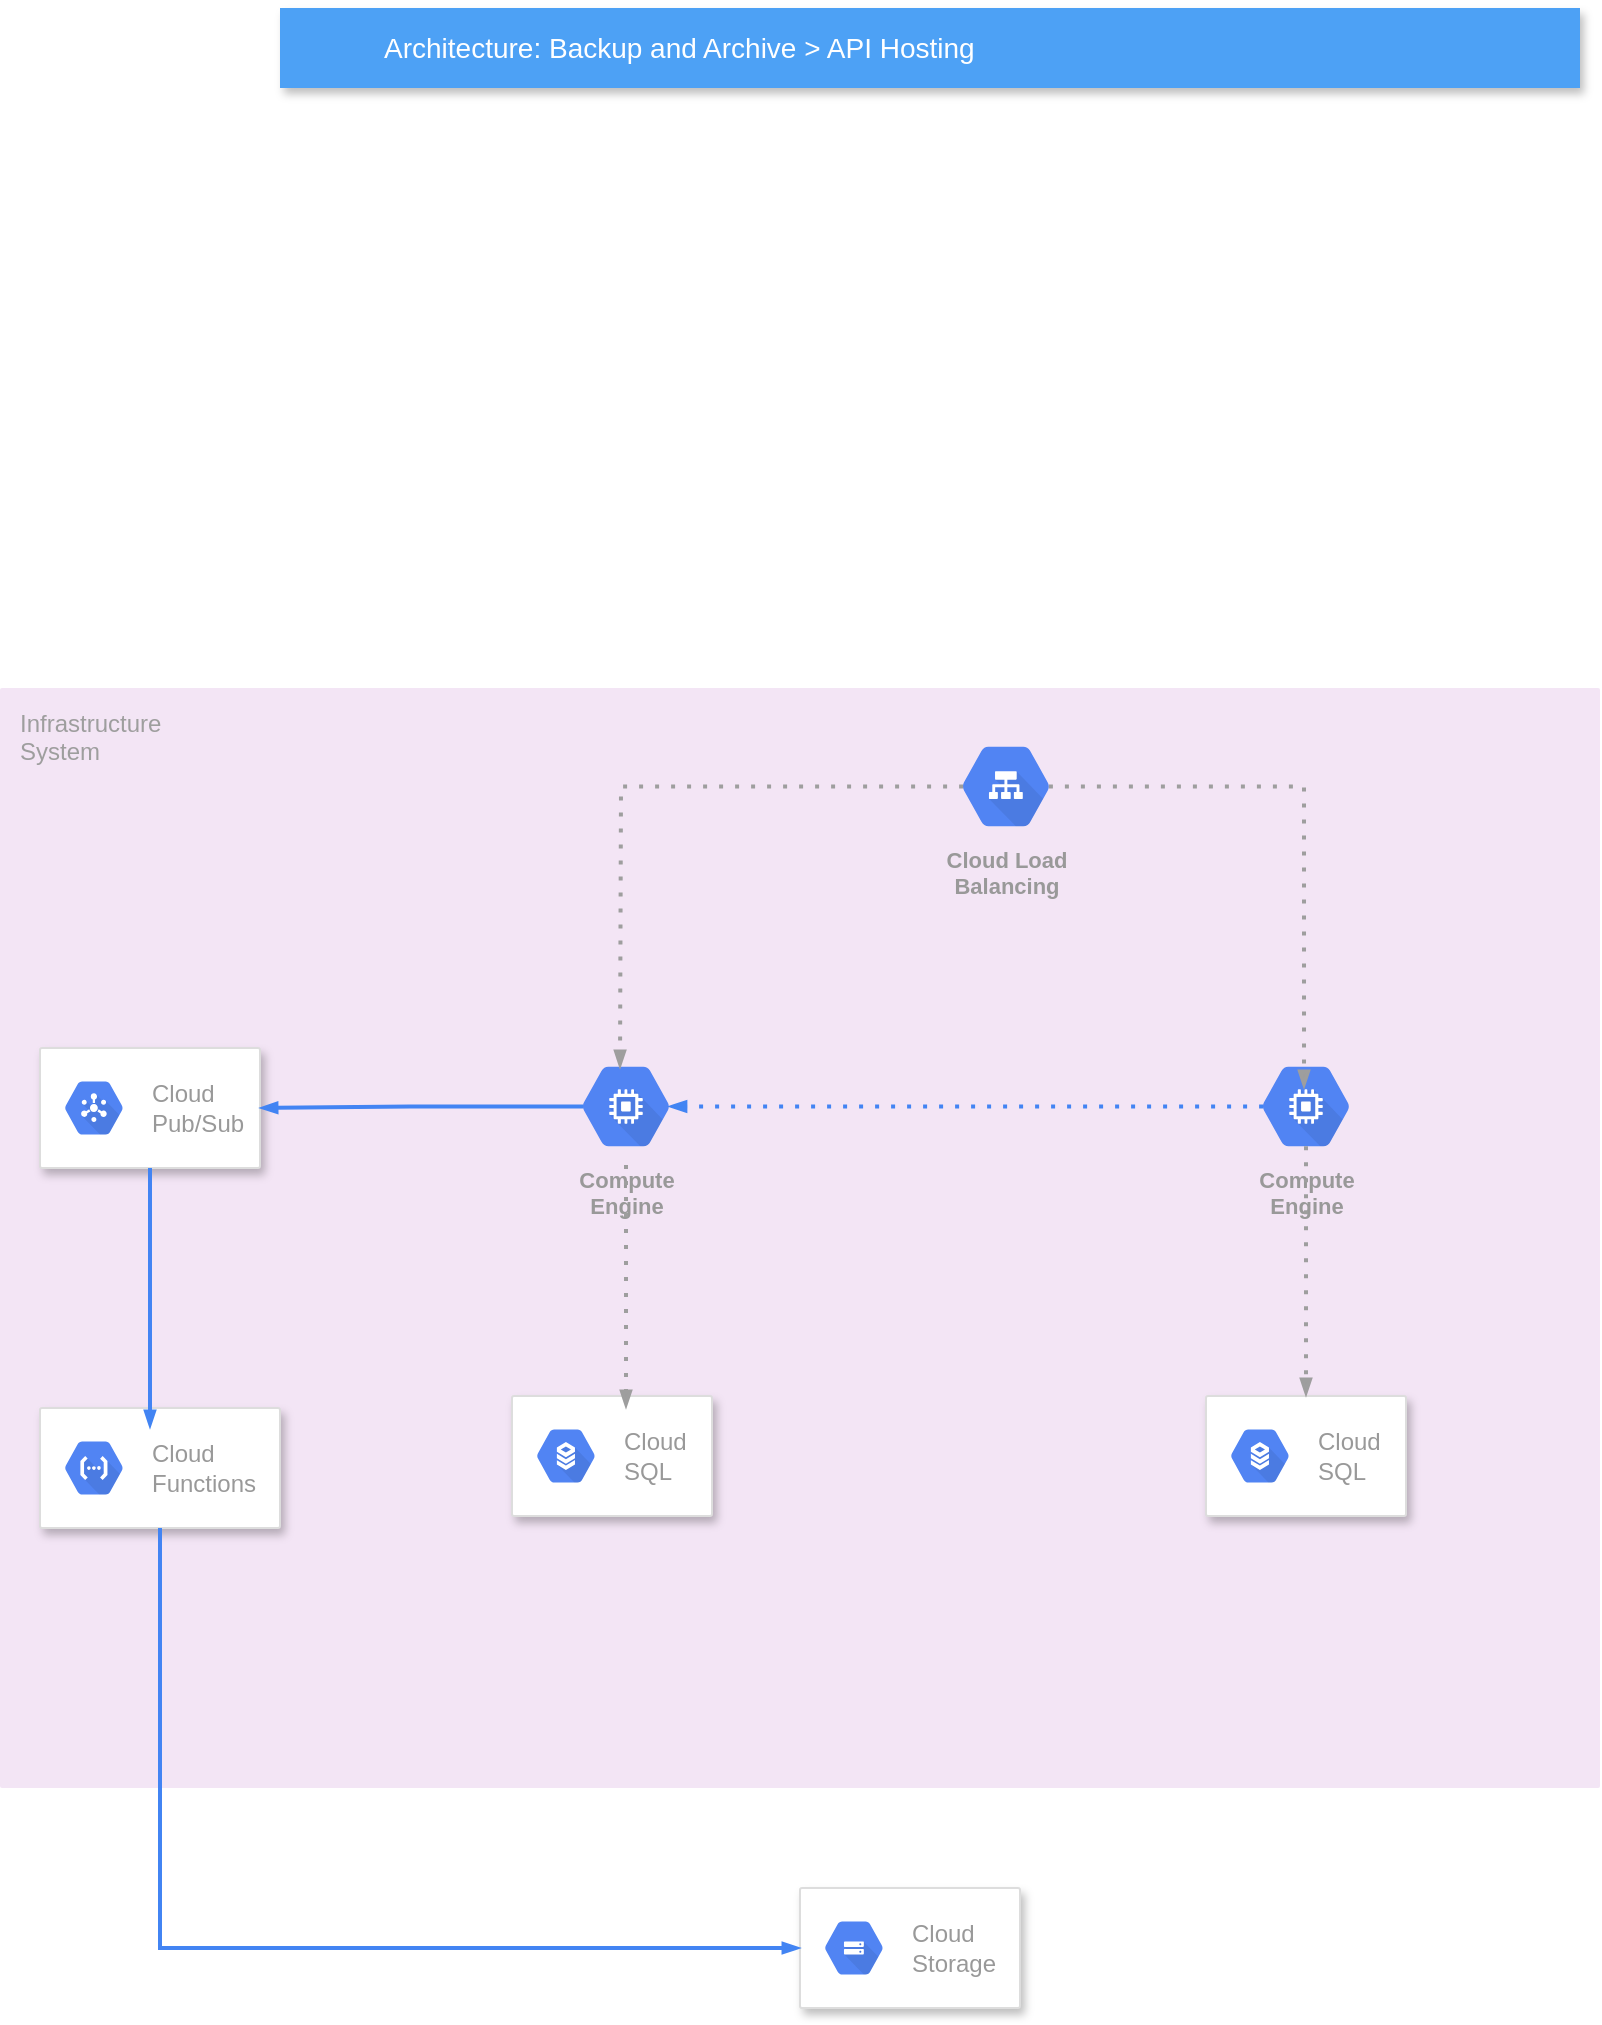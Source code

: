 <mxfile version="14.9.2" type="github">
  <diagram id="f106602c-feb2-e66a-4537-3a34d633f6aa" name="Page-1">
    <mxGraphModel dx="1350" dy="1633" grid="1" gridSize="10" guides="1" tooltips="1" connect="1" arrows="1" fold="1" page="1" pageScale="1" pageWidth="1169" pageHeight="827" background="none" math="0" shadow="0">
      <root>
        <mxCell id="0" />
        <mxCell id="1" parent="0" />
        <mxCell id="818" value="Architecture: Backup and Archive &amp;gt; API Hosting" style="fillColor=#4DA1F5;strokeColor=none;shadow=1;gradientColor=none;fontSize=14;align=left;spacingLeft=50;fontColor=#ffffff;html=1;" parent="1" vertex="1">
          <mxGeometry x="310" y="-340" width="650" height="40" as="geometry" />
        </mxCell>
        <mxCell id="Hb7H1z5UlIw5if-I4JRb-1003" value="Infrastructure&#xa;System" style="points=[[0,0,0],[0.25,0,0],[0.5,0,0],[0.75,0,0],[1,0,0],[1,0.25,0],[1,0.5,0],[1,0.75,0],[1,1,0],[0.75,1,0],[0.5,1,0],[0.25,1,0],[0,1,0],[0,0.75,0],[0,0.5,0],[0,0.25,0]];rounded=1;absoluteArcSize=1;arcSize=2;html=1;strokeColor=none;gradientColor=none;shadow=0;dashed=0;fontSize=12;fontColor=#9E9E9E;align=left;verticalAlign=top;spacing=10;spacingTop=-4;fillColor=#F3E5F5;" vertex="1" parent="1">
          <mxGeometry x="170" width="800" height="550" as="geometry" />
        </mxCell>
        <mxCell id="Hb7H1z5UlIw5if-I4JRb-1004" value="Cloud Load&#xa;Balancing" style="html=1;fillColor=#5184F3;strokeColor=none;verticalAlign=top;labelPosition=center;verticalLabelPosition=bottom;align=center;spacingTop=-6;fontSize=11;fontStyle=1;fontColor=#999999;shape=mxgraph.gcp2.hexIcon;prIcon=cloud_load_balancing" vertex="1" parent="1">
          <mxGeometry x="640" y="20" width="66" height="58.5" as="geometry" />
        </mxCell>
        <mxCell id="Hb7H1z5UlIw5if-I4JRb-1005" value="Compute&#xa;Engine" style="html=1;fillColor=#5184F3;strokeColor=none;verticalAlign=top;labelPosition=center;verticalLabelPosition=bottom;align=center;spacingTop=-6;fontSize=11;fontStyle=1;fontColor=#999999;shape=mxgraph.gcp2.hexIcon;prIcon=compute_engine" vertex="1" parent="1">
          <mxGeometry x="450" y="180" width="66" height="58.5" as="geometry" />
        </mxCell>
        <mxCell id="Hb7H1z5UlIw5if-I4JRb-1006" value="Compute&#xa;Engine" style="html=1;fillColor=#5184F3;strokeColor=none;verticalAlign=top;labelPosition=center;verticalLabelPosition=bottom;align=center;spacingTop=-6;fontSize=11;fontStyle=1;fontColor=#999999;shape=mxgraph.gcp2.hexIcon;prIcon=compute_engine" vertex="1" parent="1">
          <mxGeometry x="790" y="180" width="66" height="58.5" as="geometry" />
        </mxCell>
        <mxCell id="Hb7H1z5UlIw5if-I4JRb-1007" value="" style="strokeColor=#dddddd;shadow=1;strokeWidth=1;rounded=1;absoluteArcSize=1;arcSize=2;" vertex="1" parent="1">
          <mxGeometry x="426" y="354" width="100" height="60" as="geometry" />
        </mxCell>
        <mxCell id="Hb7H1z5UlIw5if-I4JRb-1008" value="Cloud&#xa;SQL" style="dashed=0;connectable=0;html=1;fillColor=#5184F3;strokeColor=none;shape=mxgraph.gcp2.hexIcon;prIcon=cloud_sql;part=1;labelPosition=right;verticalLabelPosition=middle;align=left;verticalAlign=middle;spacingLeft=5;fontColor=#999999;fontSize=12;" vertex="1" parent="Hb7H1z5UlIw5if-I4JRb-1007">
          <mxGeometry y="0.5" width="44" height="39" relative="1" as="geometry">
            <mxPoint x="5" y="-19.5" as="offset" />
          </mxGeometry>
        </mxCell>
        <mxCell id="Hb7H1z5UlIw5if-I4JRb-1009" value="" style="strokeColor=#dddddd;shadow=1;strokeWidth=1;rounded=1;absoluteArcSize=1;arcSize=2;" vertex="1" parent="1">
          <mxGeometry x="773" y="354" width="100" height="60" as="geometry" />
        </mxCell>
        <mxCell id="Hb7H1z5UlIw5if-I4JRb-1010" value="Cloud&#xa;SQL" style="dashed=0;connectable=0;html=1;fillColor=#5184F3;strokeColor=none;shape=mxgraph.gcp2.hexIcon;prIcon=cloud_sql;part=1;labelPosition=right;verticalLabelPosition=middle;align=left;verticalAlign=middle;spacingLeft=5;fontColor=#999999;fontSize=12;" vertex="1" parent="Hb7H1z5UlIw5if-I4JRb-1009">
          <mxGeometry y="0.5" width="44" height="39" relative="1" as="geometry">
            <mxPoint x="5" y="-19.5" as="offset" />
          </mxGeometry>
        </mxCell>
        <mxCell id="Hb7H1z5UlIw5if-I4JRb-1011" value="" style="edgeStyle=orthogonalEdgeStyle;fontSize=12;html=1;endArrow=blockThin;endFill=1;rounded=0;strokeWidth=2;endSize=4;startSize=4;dashed=1;dashPattern=1 3;strokeColor=#9E9E9E;" edge="1" parent="1" source="Hb7H1z5UlIw5if-I4JRb-1005">
          <mxGeometry width="100" relative="1" as="geometry">
            <mxPoint x="490" y="360" as="sourcePoint" />
            <mxPoint x="483" y="360" as="targetPoint" />
          </mxGeometry>
        </mxCell>
        <mxCell id="Hb7H1z5UlIw5if-I4JRb-1012" value="" style="edgeStyle=orthogonalEdgeStyle;fontSize=12;html=1;endArrow=blockThin;endFill=1;rounded=0;strokeWidth=2;endSize=4;startSize=4;dashed=1;dashPattern=1 3;strokeColor=#9E9E9E;exitX=0.175;exitY=0.5;exitDx=0;exitDy=0;exitPerimeter=0;" edge="1" parent="1" source="Hb7H1z5UlIw5if-I4JRb-1004">
          <mxGeometry width="100" relative="1" as="geometry">
            <mxPoint x="490" y="360" as="sourcePoint" />
            <mxPoint x="480" y="190" as="targetPoint" />
          </mxGeometry>
        </mxCell>
        <mxCell id="Hb7H1z5UlIw5if-I4JRb-1013" value="" style="edgeStyle=orthogonalEdgeStyle;fontSize=12;html=1;endArrow=blockThin;endFill=1;rounded=0;strokeWidth=2;endSize=4;startSize=4;dashed=1;dashPattern=1 3;strokeColor=#9E9E9E;exitX=0.825;exitY=0.5;exitDx=0;exitDy=0;exitPerimeter=0;entryX=0.485;entryY=0.342;entryDx=0;entryDy=0;entryPerimeter=0;" edge="1" parent="1" source="Hb7H1z5UlIw5if-I4JRb-1004" target="Hb7H1z5UlIw5if-I4JRb-1006">
          <mxGeometry width="100" relative="1" as="geometry">
            <mxPoint x="490" y="360" as="sourcePoint" />
            <mxPoint x="590" y="360" as="targetPoint" />
          </mxGeometry>
        </mxCell>
        <mxCell id="Hb7H1z5UlIw5if-I4JRb-1014" value="" style="edgeStyle=orthogonalEdgeStyle;fontSize=12;html=1;endArrow=blockThin;endFill=1;rounded=0;strokeWidth=2;endSize=4;startSize=4;dashed=1;dashPattern=1 3;strokeColor=#9E9E9E;exitX=0.5;exitY=0.84;exitDx=0;exitDy=0;exitPerimeter=0;" edge="1" parent="1" source="Hb7H1z5UlIw5if-I4JRb-1006" target="Hb7H1z5UlIw5if-I4JRb-1009">
          <mxGeometry width="100" relative="1" as="geometry">
            <mxPoint x="490" y="360" as="sourcePoint" />
            <mxPoint x="590" y="360" as="targetPoint" />
          </mxGeometry>
        </mxCell>
        <mxCell id="Hb7H1z5UlIw5if-I4JRb-1015" value="" style="strokeColor=#dddddd;shadow=1;strokeWidth=1;rounded=1;absoluteArcSize=1;arcSize=2;" vertex="1" parent="1">
          <mxGeometry x="190" y="180" width="110" height="60" as="geometry" />
        </mxCell>
        <mxCell id="Hb7H1z5UlIw5if-I4JRb-1016" value="Cloud&#xa;Pub/Sub" style="dashed=0;connectable=0;html=1;fillColor=#5184F3;strokeColor=none;shape=mxgraph.gcp2.hexIcon;prIcon=cloud_pubsub;part=1;labelPosition=right;verticalLabelPosition=middle;align=left;verticalAlign=middle;spacingLeft=5;fontColor=#999999;fontSize=12;" vertex="1" parent="Hb7H1z5UlIw5if-I4JRb-1015">
          <mxGeometry y="0.5" width="44" height="39" relative="1" as="geometry">
            <mxPoint x="5" y="-19.5" as="offset" />
          </mxGeometry>
        </mxCell>
        <mxCell id="Hb7H1z5UlIw5if-I4JRb-1019" value="" style="strokeColor=#dddddd;shadow=1;strokeWidth=1;rounded=1;absoluteArcSize=1;arcSize=2;" vertex="1" parent="1">
          <mxGeometry x="190" y="360" width="120" height="60" as="geometry" />
        </mxCell>
        <mxCell id="Hb7H1z5UlIw5if-I4JRb-1020" value="Cloud&#xa;Functions" style="dashed=0;connectable=0;html=1;fillColor=#5184F3;strokeColor=none;shape=mxgraph.gcp2.hexIcon;prIcon=cloud_functions;part=1;labelPosition=right;verticalLabelPosition=middle;align=left;verticalAlign=middle;spacingLeft=5;fontColor=#999999;fontSize=12;" vertex="1" parent="Hb7H1z5UlIw5if-I4JRb-1019">
          <mxGeometry y="0.5" width="44" height="39" relative="1" as="geometry">
            <mxPoint x="5" y="-19.5" as="offset" />
          </mxGeometry>
        </mxCell>
        <mxCell id="Hb7H1z5UlIw5if-I4JRb-1021" value="" style="strokeColor=#dddddd;shadow=1;strokeWidth=1;rounded=1;absoluteArcSize=1;arcSize=2;" vertex="1" parent="1">
          <mxGeometry x="570" y="600" width="110" height="60" as="geometry" />
        </mxCell>
        <mxCell id="Hb7H1z5UlIw5if-I4JRb-1022" value="Cloud&#xa;Storage" style="dashed=0;connectable=0;html=1;fillColor=#5184F3;strokeColor=none;shape=mxgraph.gcp2.hexIcon;prIcon=cloud_storage;part=1;labelPosition=right;verticalLabelPosition=middle;align=left;verticalAlign=middle;spacingLeft=5;fontColor=#999999;fontSize=12;" vertex="1" parent="Hb7H1z5UlIw5if-I4JRb-1021">
          <mxGeometry y="0.5" width="44" height="39" relative="1" as="geometry">
            <mxPoint x="5" y="-19.5" as="offset" />
          </mxGeometry>
        </mxCell>
        <mxCell id="Hb7H1z5UlIw5if-I4JRb-1025" value="" style="edgeStyle=orthogonalEdgeStyle;fontSize=12;html=1;endArrow=blockThin;endFill=1;rounded=0;strokeWidth=2;endSize=4;startSize=4;dashed=1;dashPattern=1 3;strokeColor=#4284F3;exitX=0.175;exitY=0.5;exitDx=0;exitDy=0;exitPerimeter=0;entryX=0.825;entryY=0.5;entryDx=0;entryDy=0;entryPerimeter=0;" edge="1" parent="1" source="Hb7H1z5UlIw5if-I4JRb-1006" target="Hb7H1z5UlIw5if-I4JRb-1005">
          <mxGeometry width="100" relative="1" as="geometry">
            <mxPoint x="490" y="360" as="sourcePoint" />
            <mxPoint x="590" y="360" as="targetPoint" />
          </mxGeometry>
        </mxCell>
        <mxCell id="Hb7H1z5UlIw5if-I4JRb-1027" value="" style="edgeStyle=orthogonalEdgeStyle;fontSize=12;html=1;endArrow=blockThin;endFill=1;rounded=0;strokeWidth=2;endSize=4;startSize=4;dashed=0;strokeColor=#4284F3;exitX=0.175;exitY=0.5;exitDx=0;exitDy=0;exitPerimeter=0;entryX=1;entryY=0.5;entryDx=0;entryDy=0;" edge="1" parent="1" source="Hb7H1z5UlIw5if-I4JRb-1005" target="Hb7H1z5UlIw5if-I4JRb-1015">
          <mxGeometry width="100" relative="1" as="geometry">
            <mxPoint x="490" y="360" as="sourcePoint" />
            <mxPoint x="590" y="360" as="targetPoint" />
          </mxGeometry>
        </mxCell>
        <mxCell id="Hb7H1z5UlIw5if-I4JRb-1028" value="" style="edgeStyle=orthogonalEdgeStyle;fontSize=12;html=1;endArrow=blockThin;endFill=1;rounded=0;strokeWidth=2;endSize=4;startSize=4;dashed=0;strokeColor=#4284F3;exitX=0.5;exitY=1;exitDx=0;exitDy=0;" edge="1" parent="1" source="Hb7H1z5UlIw5if-I4JRb-1015">
          <mxGeometry width="100" relative="1" as="geometry">
            <mxPoint x="490" y="360" as="sourcePoint" />
            <mxPoint x="245" y="370" as="targetPoint" />
          </mxGeometry>
        </mxCell>
        <mxCell id="Hb7H1z5UlIw5if-I4JRb-1029" value="" style="edgeStyle=orthogonalEdgeStyle;fontSize=12;html=1;endArrow=blockThin;endFill=1;rounded=0;strokeWidth=2;endSize=4;startSize=4;dashed=0;strokeColor=#4284F3;exitX=0.5;exitY=1;exitDx=0;exitDy=0;entryX=0;entryY=0.5;entryDx=0;entryDy=0;" edge="1" parent="1" source="Hb7H1z5UlIw5if-I4JRb-1019" target="Hb7H1z5UlIw5if-I4JRb-1021">
          <mxGeometry width="100" relative="1" as="geometry">
            <mxPoint x="490" y="360" as="sourcePoint" />
            <mxPoint x="590" y="360" as="targetPoint" />
          </mxGeometry>
        </mxCell>
      </root>
    </mxGraphModel>
  </diagram>
</mxfile>
